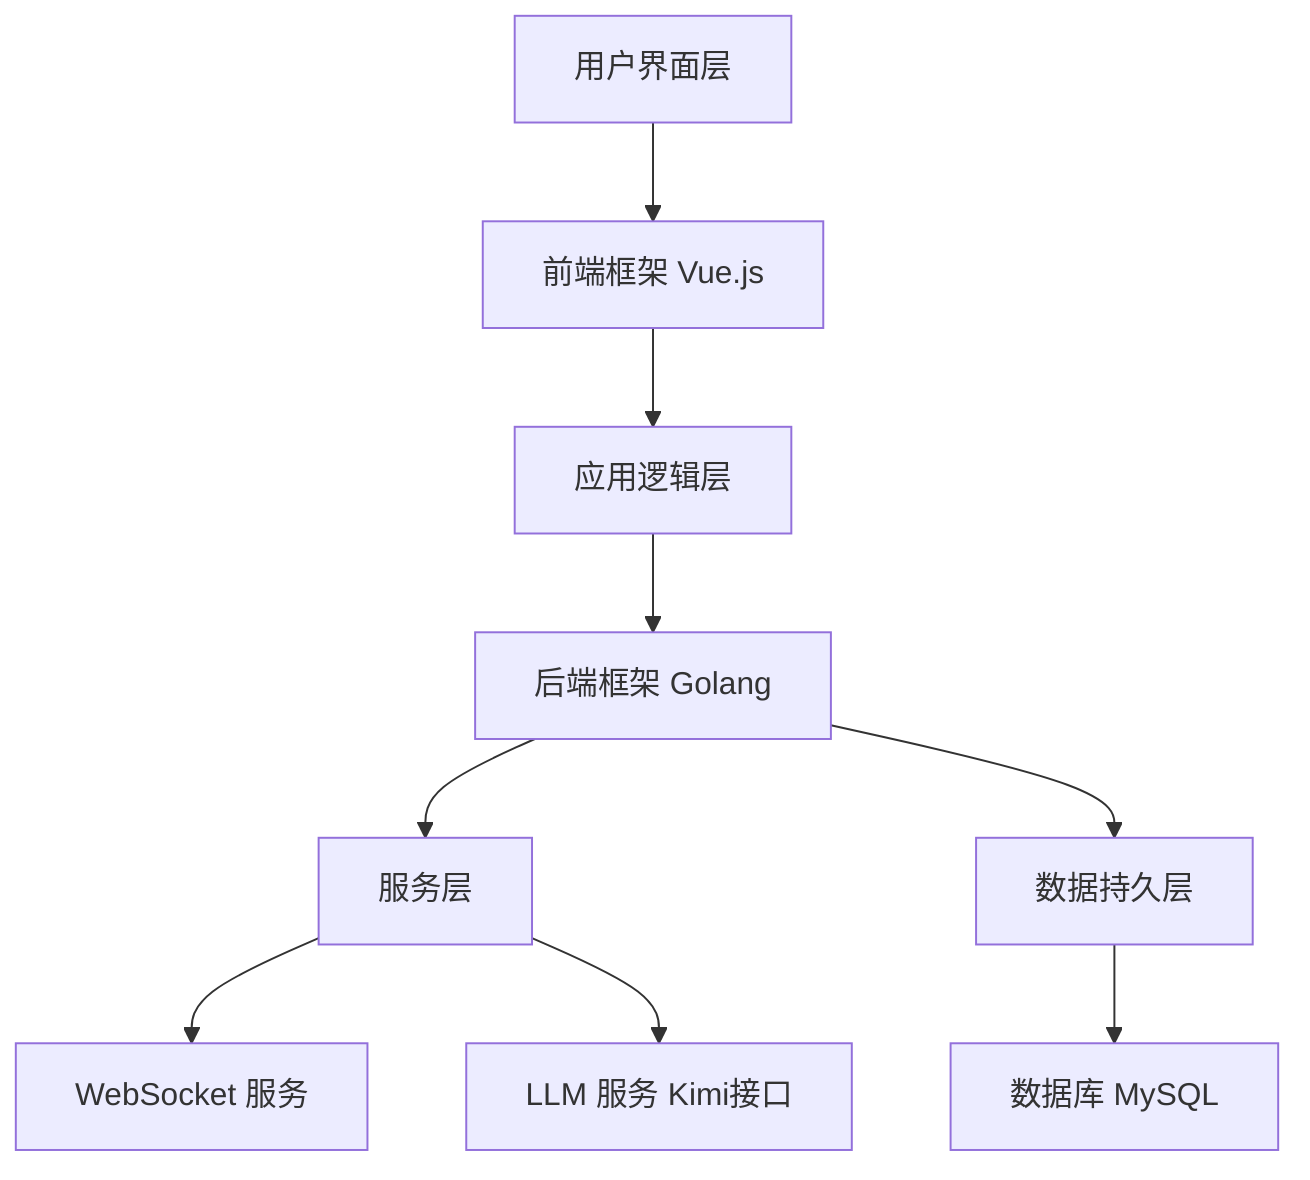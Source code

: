 graph TD
    A[用户界面层] --> B[前端框架 Vue.js]
B --> C[应用逻辑层]
C --> D[后端框架 Golang]
D --> E[服务层]
E --> F[WebSocket 服务]
E --> G[LLM 服务 Kimi接口]
D --> H[数据持久层]
H --> I[数据库 MySQL]